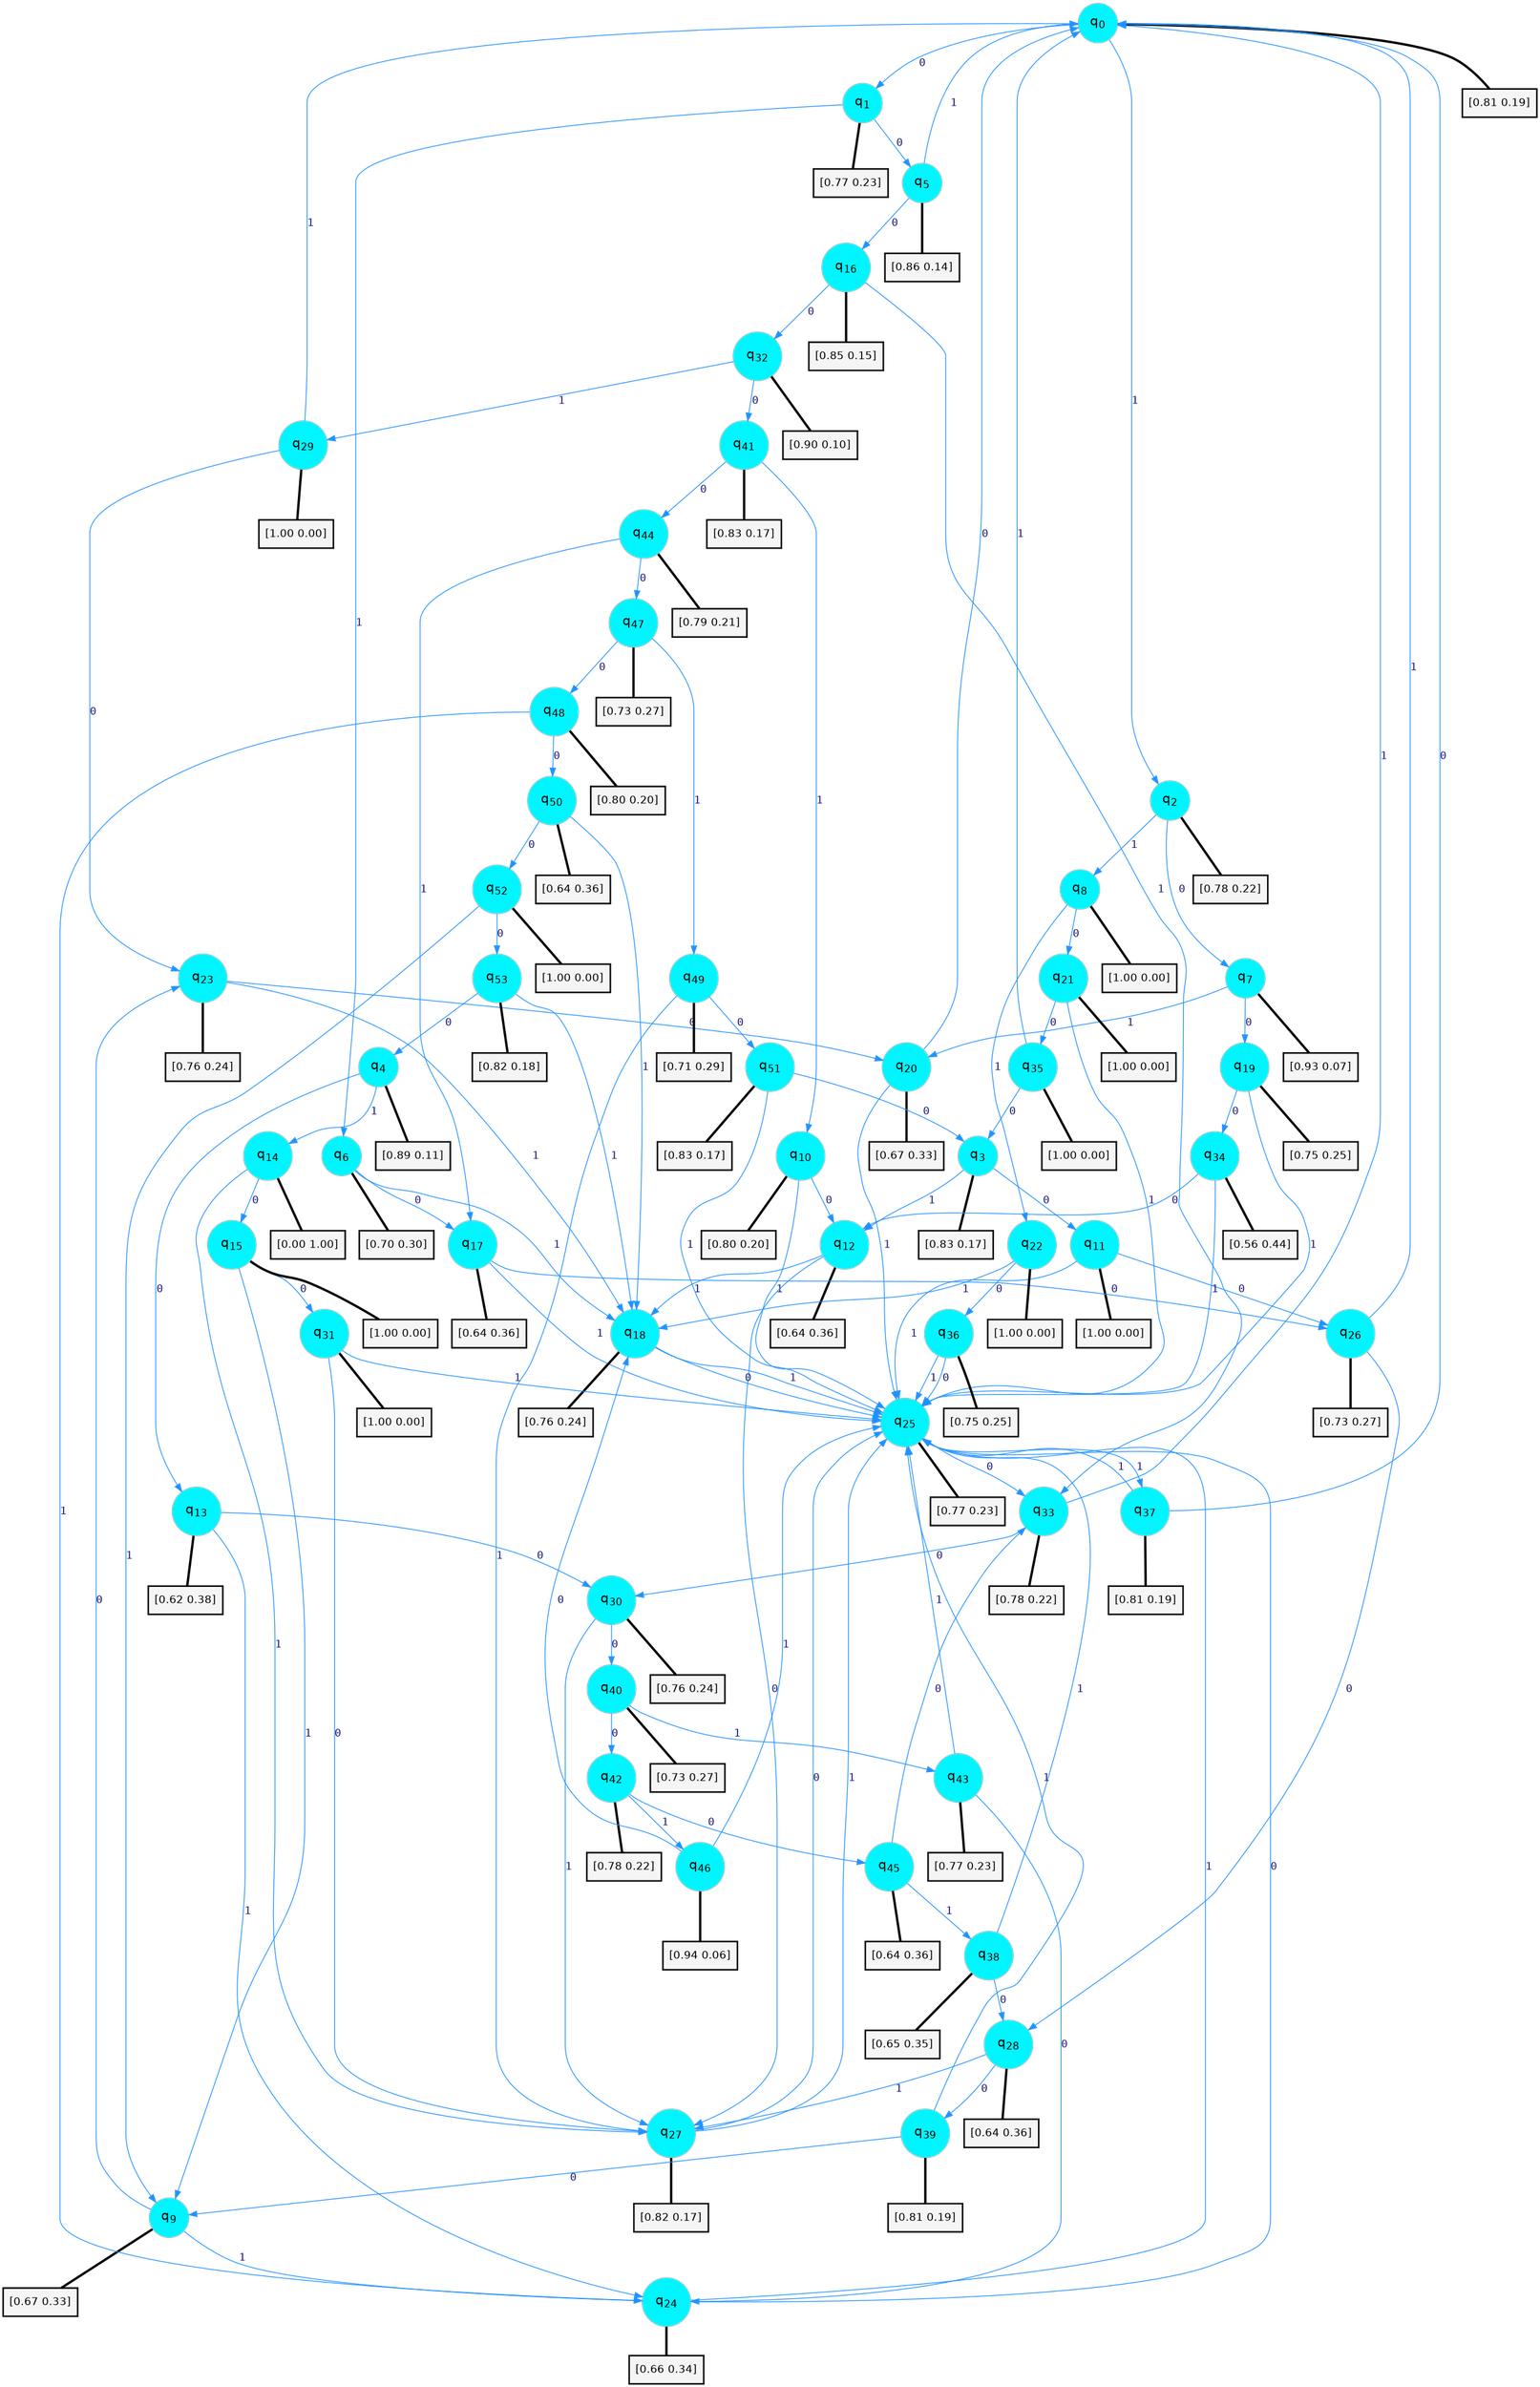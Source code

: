 digraph G {
graph [
bgcolor=transparent, dpi=300, rankdir=TD, size="40,25"];
node [
color=gray, fillcolor=turquoise1, fontcolor=black, fontname=Helvetica, fontsize=16, fontweight=bold, shape=circle, style=filled];
edge [
arrowsize=1, color=dodgerblue1, fontcolor=midnightblue, fontname=courier, fontweight=bold, penwidth=1, style=solid, weight=20];
0[label=<q<SUB>0</SUB>>];
1[label=<q<SUB>1</SUB>>];
2[label=<q<SUB>2</SUB>>];
3[label=<q<SUB>3</SUB>>];
4[label=<q<SUB>4</SUB>>];
5[label=<q<SUB>5</SUB>>];
6[label=<q<SUB>6</SUB>>];
7[label=<q<SUB>7</SUB>>];
8[label=<q<SUB>8</SUB>>];
9[label=<q<SUB>9</SUB>>];
10[label=<q<SUB>10</SUB>>];
11[label=<q<SUB>11</SUB>>];
12[label=<q<SUB>12</SUB>>];
13[label=<q<SUB>13</SUB>>];
14[label=<q<SUB>14</SUB>>];
15[label=<q<SUB>15</SUB>>];
16[label=<q<SUB>16</SUB>>];
17[label=<q<SUB>17</SUB>>];
18[label=<q<SUB>18</SUB>>];
19[label=<q<SUB>19</SUB>>];
20[label=<q<SUB>20</SUB>>];
21[label=<q<SUB>21</SUB>>];
22[label=<q<SUB>22</SUB>>];
23[label=<q<SUB>23</SUB>>];
24[label=<q<SUB>24</SUB>>];
25[label=<q<SUB>25</SUB>>];
26[label=<q<SUB>26</SUB>>];
27[label=<q<SUB>27</SUB>>];
28[label=<q<SUB>28</SUB>>];
29[label=<q<SUB>29</SUB>>];
30[label=<q<SUB>30</SUB>>];
31[label=<q<SUB>31</SUB>>];
32[label=<q<SUB>32</SUB>>];
33[label=<q<SUB>33</SUB>>];
34[label=<q<SUB>34</SUB>>];
35[label=<q<SUB>35</SUB>>];
36[label=<q<SUB>36</SUB>>];
37[label=<q<SUB>37</SUB>>];
38[label=<q<SUB>38</SUB>>];
39[label=<q<SUB>39</SUB>>];
40[label=<q<SUB>40</SUB>>];
41[label=<q<SUB>41</SUB>>];
42[label=<q<SUB>42</SUB>>];
43[label=<q<SUB>43</SUB>>];
44[label=<q<SUB>44</SUB>>];
45[label=<q<SUB>45</SUB>>];
46[label=<q<SUB>46</SUB>>];
47[label=<q<SUB>47</SUB>>];
48[label=<q<SUB>48</SUB>>];
49[label=<q<SUB>49</SUB>>];
50[label=<q<SUB>50</SUB>>];
51[label=<q<SUB>51</SUB>>];
52[label=<q<SUB>52</SUB>>];
53[label=<q<SUB>53</SUB>>];
54[label="[0.81 0.19]", shape=box,fontcolor=black, fontname=Helvetica, fontsize=14, penwidth=2, fillcolor=whitesmoke,color=black];
55[label="[0.77 0.23]", shape=box,fontcolor=black, fontname=Helvetica, fontsize=14, penwidth=2, fillcolor=whitesmoke,color=black];
56[label="[0.78 0.22]", shape=box,fontcolor=black, fontname=Helvetica, fontsize=14, penwidth=2, fillcolor=whitesmoke,color=black];
57[label="[0.83 0.17]", shape=box,fontcolor=black, fontname=Helvetica, fontsize=14, penwidth=2, fillcolor=whitesmoke,color=black];
58[label="[0.89 0.11]", shape=box,fontcolor=black, fontname=Helvetica, fontsize=14, penwidth=2, fillcolor=whitesmoke,color=black];
59[label="[0.86 0.14]", shape=box,fontcolor=black, fontname=Helvetica, fontsize=14, penwidth=2, fillcolor=whitesmoke,color=black];
60[label="[0.70 0.30]", shape=box,fontcolor=black, fontname=Helvetica, fontsize=14, penwidth=2, fillcolor=whitesmoke,color=black];
61[label="[0.93 0.07]", shape=box,fontcolor=black, fontname=Helvetica, fontsize=14, penwidth=2, fillcolor=whitesmoke,color=black];
62[label="[1.00 0.00]", shape=box,fontcolor=black, fontname=Helvetica, fontsize=14, penwidth=2, fillcolor=whitesmoke,color=black];
63[label="[0.67 0.33]", shape=box,fontcolor=black, fontname=Helvetica, fontsize=14, penwidth=2, fillcolor=whitesmoke,color=black];
64[label="[0.80 0.20]", shape=box,fontcolor=black, fontname=Helvetica, fontsize=14, penwidth=2, fillcolor=whitesmoke,color=black];
65[label="[1.00 0.00]", shape=box,fontcolor=black, fontname=Helvetica, fontsize=14, penwidth=2, fillcolor=whitesmoke,color=black];
66[label="[0.64 0.36]", shape=box,fontcolor=black, fontname=Helvetica, fontsize=14, penwidth=2, fillcolor=whitesmoke,color=black];
67[label="[0.62 0.38]", shape=box,fontcolor=black, fontname=Helvetica, fontsize=14, penwidth=2, fillcolor=whitesmoke,color=black];
68[label="[0.00 1.00]", shape=box,fontcolor=black, fontname=Helvetica, fontsize=14, penwidth=2, fillcolor=whitesmoke,color=black];
69[label="[1.00 0.00]", shape=box,fontcolor=black, fontname=Helvetica, fontsize=14, penwidth=2, fillcolor=whitesmoke,color=black];
70[label="[0.85 0.15]", shape=box,fontcolor=black, fontname=Helvetica, fontsize=14, penwidth=2, fillcolor=whitesmoke,color=black];
71[label="[0.64 0.36]", shape=box,fontcolor=black, fontname=Helvetica, fontsize=14, penwidth=2, fillcolor=whitesmoke,color=black];
72[label="[0.76 0.24]", shape=box,fontcolor=black, fontname=Helvetica, fontsize=14, penwidth=2, fillcolor=whitesmoke,color=black];
73[label="[0.75 0.25]", shape=box,fontcolor=black, fontname=Helvetica, fontsize=14, penwidth=2, fillcolor=whitesmoke,color=black];
74[label="[0.67 0.33]", shape=box,fontcolor=black, fontname=Helvetica, fontsize=14, penwidth=2, fillcolor=whitesmoke,color=black];
75[label="[1.00 0.00]", shape=box,fontcolor=black, fontname=Helvetica, fontsize=14, penwidth=2, fillcolor=whitesmoke,color=black];
76[label="[1.00 0.00]", shape=box,fontcolor=black, fontname=Helvetica, fontsize=14, penwidth=2, fillcolor=whitesmoke,color=black];
77[label="[0.76 0.24]", shape=box,fontcolor=black, fontname=Helvetica, fontsize=14, penwidth=2, fillcolor=whitesmoke,color=black];
78[label="[0.66 0.34]", shape=box,fontcolor=black, fontname=Helvetica, fontsize=14, penwidth=2, fillcolor=whitesmoke,color=black];
79[label="[0.77 0.23]", shape=box,fontcolor=black, fontname=Helvetica, fontsize=14, penwidth=2, fillcolor=whitesmoke,color=black];
80[label="[0.73 0.27]", shape=box,fontcolor=black, fontname=Helvetica, fontsize=14, penwidth=2, fillcolor=whitesmoke,color=black];
81[label="[0.82 0.17]", shape=box,fontcolor=black, fontname=Helvetica, fontsize=14, penwidth=2, fillcolor=whitesmoke,color=black];
82[label="[0.64 0.36]", shape=box,fontcolor=black, fontname=Helvetica, fontsize=14, penwidth=2, fillcolor=whitesmoke,color=black];
83[label="[1.00 0.00]", shape=box,fontcolor=black, fontname=Helvetica, fontsize=14, penwidth=2, fillcolor=whitesmoke,color=black];
84[label="[0.76 0.24]", shape=box,fontcolor=black, fontname=Helvetica, fontsize=14, penwidth=2, fillcolor=whitesmoke,color=black];
85[label="[1.00 0.00]", shape=box,fontcolor=black, fontname=Helvetica, fontsize=14, penwidth=2, fillcolor=whitesmoke,color=black];
86[label="[0.90 0.10]", shape=box,fontcolor=black, fontname=Helvetica, fontsize=14, penwidth=2, fillcolor=whitesmoke,color=black];
87[label="[0.78 0.22]", shape=box,fontcolor=black, fontname=Helvetica, fontsize=14, penwidth=2, fillcolor=whitesmoke,color=black];
88[label="[0.56 0.44]", shape=box,fontcolor=black, fontname=Helvetica, fontsize=14, penwidth=2, fillcolor=whitesmoke,color=black];
89[label="[1.00 0.00]", shape=box,fontcolor=black, fontname=Helvetica, fontsize=14, penwidth=2, fillcolor=whitesmoke,color=black];
90[label="[0.75 0.25]", shape=box,fontcolor=black, fontname=Helvetica, fontsize=14, penwidth=2, fillcolor=whitesmoke,color=black];
91[label="[0.81 0.19]", shape=box,fontcolor=black, fontname=Helvetica, fontsize=14, penwidth=2, fillcolor=whitesmoke,color=black];
92[label="[0.65 0.35]", shape=box,fontcolor=black, fontname=Helvetica, fontsize=14, penwidth=2, fillcolor=whitesmoke,color=black];
93[label="[0.81 0.19]", shape=box,fontcolor=black, fontname=Helvetica, fontsize=14, penwidth=2, fillcolor=whitesmoke,color=black];
94[label="[0.73 0.27]", shape=box,fontcolor=black, fontname=Helvetica, fontsize=14, penwidth=2, fillcolor=whitesmoke,color=black];
95[label="[0.83 0.17]", shape=box,fontcolor=black, fontname=Helvetica, fontsize=14, penwidth=2, fillcolor=whitesmoke,color=black];
96[label="[0.78 0.22]", shape=box,fontcolor=black, fontname=Helvetica, fontsize=14, penwidth=2, fillcolor=whitesmoke,color=black];
97[label="[0.77 0.23]", shape=box,fontcolor=black, fontname=Helvetica, fontsize=14, penwidth=2, fillcolor=whitesmoke,color=black];
98[label="[0.79 0.21]", shape=box,fontcolor=black, fontname=Helvetica, fontsize=14, penwidth=2, fillcolor=whitesmoke,color=black];
99[label="[0.64 0.36]", shape=box,fontcolor=black, fontname=Helvetica, fontsize=14, penwidth=2, fillcolor=whitesmoke,color=black];
100[label="[0.94 0.06]", shape=box,fontcolor=black, fontname=Helvetica, fontsize=14, penwidth=2, fillcolor=whitesmoke,color=black];
101[label="[0.73 0.27]", shape=box,fontcolor=black, fontname=Helvetica, fontsize=14, penwidth=2, fillcolor=whitesmoke,color=black];
102[label="[0.80 0.20]", shape=box,fontcolor=black, fontname=Helvetica, fontsize=14, penwidth=2, fillcolor=whitesmoke,color=black];
103[label="[0.71 0.29]", shape=box,fontcolor=black, fontname=Helvetica, fontsize=14, penwidth=2, fillcolor=whitesmoke,color=black];
104[label="[0.64 0.36]", shape=box,fontcolor=black, fontname=Helvetica, fontsize=14, penwidth=2, fillcolor=whitesmoke,color=black];
105[label="[0.83 0.17]", shape=box,fontcolor=black, fontname=Helvetica, fontsize=14, penwidth=2, fillcolor=whitesmoke,color=black];
106[label="[1.00 0.00]", shape=box,fontcolor=black, fontname=Helvetica, fontsize=14, penwidth=2, fillcolor=whitesmoke,color=black];
107[label="[0.82 0.18]", shape=box,fontcolor=black, fontname=Helvetica, fontsize=14, penwidth=2, fillcolor=whitesmoke,color=black];
0->1 [label=0];
0->2 [label=1];
0->54 [arrowhead=none, penwidth=3,color=black];
1->5 [label=0];
1->6 [label=1];
1->55 [arrowhead=none, penwidth=3,color=black];
2->7 [label=0];
2->8 [label=1];
2->56 [arrowhead=none, penwidth=3,color=black];
3->11 [label=0];
3->12 [label=1];
3->57 [arrowhead=none, penwidth=3,color=black];
4->13 [label=0];
4->14 [label=1];
4->58 [arrowhead=none, penwidth=3,color=black];
5->16 [label=0];
5->0 [label=1];
5->59 [arrowhead=none, penwidth=3,color=black];
6->17 [label=0];
6->18 [label=1];
6->60 [arrowhead=none, penwidth=3,color=black];
7->19 [label=0];
7->20 [label=1];
7->61 [arrowhead=none, penwidth=3,color=black];
8->21 [label=0];
8->22 [label=1];
8->62 [arrowhead=none, penwidth=3,color=black];
9->23 [label=0];
9->24 [label=1];
9->63 [arrowhead=none, penwidth=3,color=black];
10->12 [label=0];
10->25 [label=1];
10->64 [arrowhead=none, penwidth=3,color=black];
11->26 [label=0];
11->25 [label=1];
11->65 [arrowhead=none, penwidth=3,color=black];
12->27 [label=0];
12->18 [label=1];
12->66 [arrowhead=none, penwidth=3,color=black];
13->30 [label=0];
13->24 [label=1];
13->67 [arrowhead=none, penwidth=3,color=black];
14->15 [label=0];
14->27 [label=1];
14->68 [arrowhead=none, penwidth=3,color=black];
15->31 [label=0];
15->9 [label=1];
15->69 [arrowhead=none, penwidth=3,color=black];
16->32 [label=0];
16->33 [label=1];
16->70 [arrowhead=none, penwidth=3,color=black];
17->26 [label=0];
17->25 [label=1];
17->71 [arrowhead=none, penwidth=3,color=black];
18->25 [label=0];
18->25 [label=1];
18->72 [arrowhead=none, penwidth=3,color=black];
19->34 [label=0];
19->25 [label=1];
19->73 [arrowhead=none, penwidth=3,color=black];
20->0 [label=0];
20->25 [label=1];
20->74 [arrowhead=none, penwidth=3,color=black];
21->35 [label=0];
21->25 [label=1];
21->75 [arrowhead=none, penwidth=3,color=black];
22->36 [label=0];
22->18 [label=1];
22->76 [arrowhead=none, penwidth=3,color=black];
23->20 [label=0];
23->18 [label=1];
23->77 [arrowhead=none, penwidth=3,color=black];
24->25 [label=0];
24->25 [label=1];
24->78 [arrowhead=none, penwidth=3,color=black];
25->33 [label=0];
25->37 [label=1];
25->79 [arrowhead=none, penwidth=3,color=black];
26->28 [label=0];
26->0 [label=1];
26->80 [arrowhead=none, penwidth=3,color=black];
27->25 [label=0];
27->25 [label=1];
27->81 [arrowhead=none, penwidth=3,color=black];
28->39 [label=0];
28->27 [label=1];
28->82 [arrowhead=none, penwidth=3,color=black];
29->23 [label=0];
29->0 [label=1];
29->83 [arrowhead=none, penwidth=3,color=black];
30->40 [label=0];
30->27 [label=1];
30->84 [arrowhead=none, penwidth=3,color=black];
31->27 [label=0];
31->25 [label=1];
31->85 [arrowhead=none, penwidth=3,color=black];
32->41 [label=0];
32->29 [label=1];
32->86 [arrowhead=none, penwidth=3,color=black];
33->30 [label=0];
33->0 [label=1];
33->87 [arrowhead=none, penwidth=3,color=black];
34->12 [label=0];
34->25 [label=1];
34->88 [arrowhead=none, penwidth=3,color=black];
35->3 [label=0];
35->0 [label=1];
35->89 [arrowhead=none, penwidth=3,color=black];
36->25 [label=0];
36->25 [label=1];
36->90 [arrowhead=none, penwidth=3,color=black];
37->0 [label=0];
37->25 [label=1];
37->91 [arrowhead=none, penwidth=3,color=black];
38->28 [label=0];
38->25 [label=1];
38->92 [arrowhead=none, penwidth=3,color=black];
39->9 [label=0];
39->25 [label=1];
39->93 [arrowhead=none, penwidth=3,color=black];
40->42 [label=0];
40->43 [label=1];
40->94 [arrowhead=none, penwidth=3,color=black];
41->44 [label=0];
41->10 [label=1];
41->95 [arrowhead=none, penwidth=3,color=black];
42->45 [label=0];
42->46 [label=1];
42->96 [arrowhead=none, penwidth=3,color=black];
43->24 [label=0];
43->25 [label=1];
43->97 [arrowhead=none, penwidth=3,color=black];
44->47 [label=0];
44->17 [label=1];
44->98 [arrowhead=none, penwidth=3,color=black];
45->33 [label=0];
45->38 [label=1];
45->99 [arrowhead=none, penwidth=3,color=black];
46->18 [label=0];
46->25 [label=1];
46->100 [arrowhead=none, penwidth=3,color=black];
47->48 [label=0];
47->49 [label=1];
47->101 [arrowhead=none, penwidth=3,color=black];
48->50 [label=0];
48->24 [label=1];
48->102 [arrowhead=none, penwidth=3,color=black];
49->51 [label=0];
49->27 [label=1];
49->103 [arrowhead=none, penwidth=3,color=black];
50->52 [label=0];
50->18 [label=1];
50->104 [arrowhead=none, penwidth=3,color=black];
51->3 [label=0];
51->25 [label=1];
51->105 [arrowhead=none, penwidth=3,color=black];
52->53 [label=0];
52->9 [label=1];
52->106 [arrowhead=none, penwidth=3,color=black];
53->4 [label=0];
53->18 [label=1];
53->107 [arrowhead=none, penwidth=3,color=black];
}
